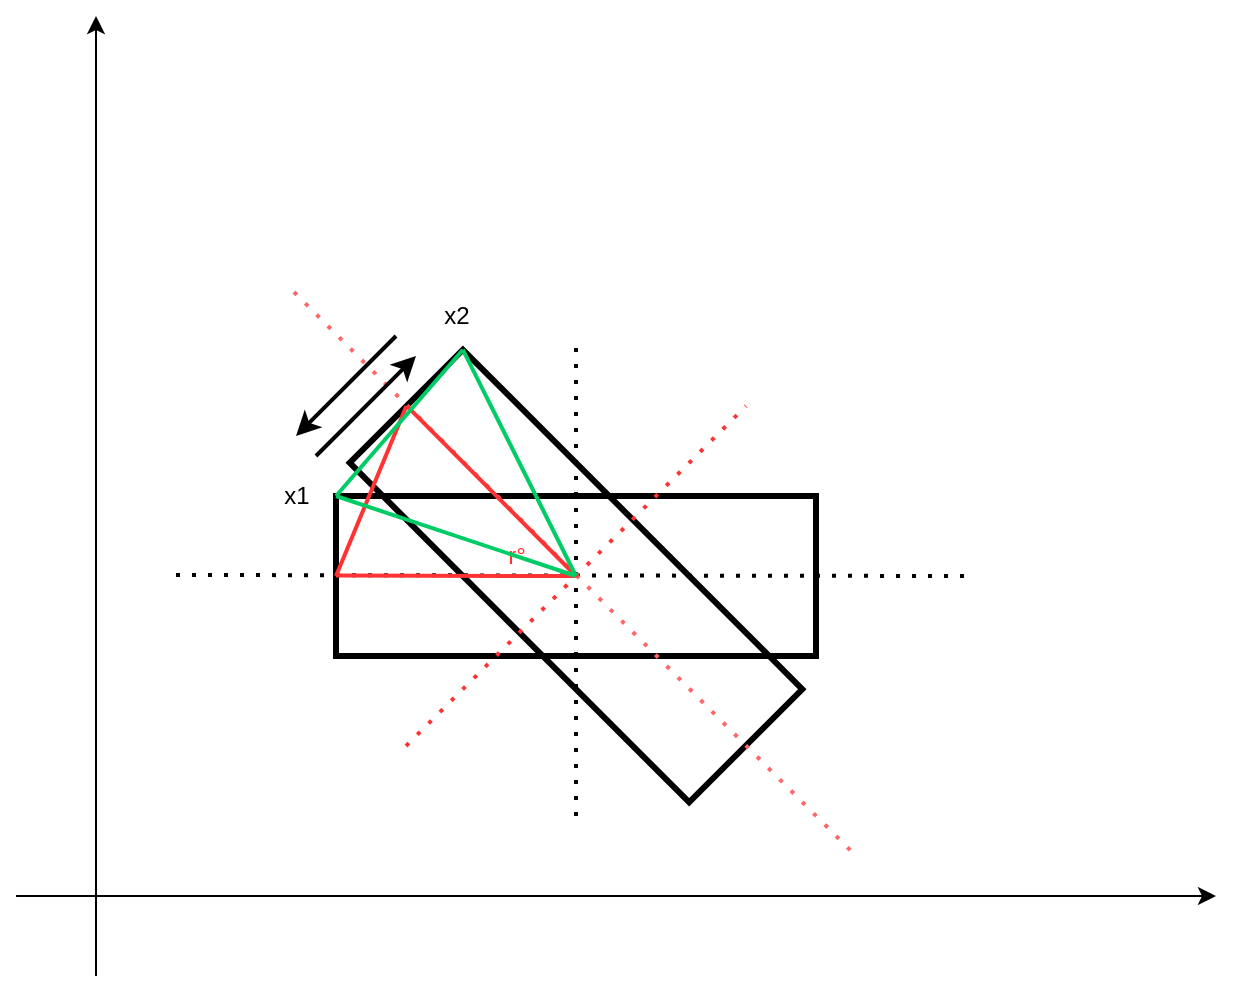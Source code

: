 <mxfile version="18.0.3" type="github">
  <diagram id="zwh3qw1FQX5kJViCthl1" name="第 1 页">
    <mxGraphModel dx="1129" dy="753" grid="1" gridSize="10" guides="1" tooltips="1" connect="1" arrows="1" fold="1" page="1" pageScale="1" pageWidth="827" pageHeight="1169" math="0" shadow="0">
      <root>
        <mxCell id="0" />
        <mxCell id="1" parent="0" />
        <mxCell id="qcC7Ru4h3FQqWyemKTz--5" value="" style="endArrow=classic;html=1;rounded=0;" parent="1" edge="1">
          <mxGeometry width="50" height="50" relative="1" as="geometry">
            <mxPoint x="120" y="600" as="sourcePoint" />
            <mxPoint x="720" y="600" as="targetPoint" />
          </mxGeometry>
        </mxCell>
        <mxCell id="qcC7Ru4h3FQqWyemKTz--6" value="" style="endArrow=classic;html=1;rounded=0;" parent="1" edge="1">
          <mxGeometry width="50" height="50" relative="1" as="geometry">
            <mxPoint x="160" y="640" as="sourcePoint" />
            <mxPoint x="160" y="160" as="targetPoint" />
          </mxGeometry>
        </mxCell>
        <mxCell id="qcC7Ru4h3FQqWyemKTz--9" value="" style="rounded=0;whiteSpace=wrap;html=1;strokeWidth=3;fillColor=none;" parent="1" vertex="1">
          <mxGeometry x="280" y="400" width="240" height="80" as="geometry" />
        </mxCell>
        <mxCell id="qcC7Ru4h3FQqWyemKTz--12" value="" style="endArrow=none;dashed=1;html=1;dashPattern=1 3;strokeWidth=2;rounded=0;" parent="1" edge="1">
          <mxGeometry width="50" height="50" relative="1" as="geometry">
            <mxPoint x="200" y="439.5" as="sourcePoint" />
            <mxPoint x="600" y="440" as="targetPoint" />
          </mxGeometry>
        </mxCell>
        <mxCell id="qcC7Ru4h3FQqWyemKTz--13" value="" style="endArrow=none;dashed=1;html=1;dashPattern=1 3;strokeWidth=2;rounded=0;" parent="1" edge="1">
          <mxGeometry width="50" height="50" relative="1" as="geometry">
            <mxPoint x="400" y="560" as="sourcePoint" />
            <mxPoint x="400" y="320" as="targetPoint" />
          </mxGeometry>
        </mxCell>
        <mxCell id="qcC7Ru4h3FQqWyemKTz--29" value="" style="group;rotation=90;" parent="1" vertex="1" connectable="0">
          <mxGeometry x="200" y="320" width="400" height="240" as="geometry" />
        </mxCell>
        <mxCell id="qcC7Ru4h3FQqWyemKTz--26" value="" style="rounded=0;whiteSpace=wrap;html=1;strokeWidth=3;fillColor=none;direction=west;rotation=45;" parent="qcC7Ru4h3FQqWyemKTz--29" vertex="1">
          <mxGeometry x="80" y="80" width="240" height="80" as="geometry" />
        </mxCell>
        <mxCell id="qcC7Ru4h3FQqWyemKTz--27" value="" style="endArrow=none;dashed=1;html=1;dashPattern=1 3;strokeWidth=2;rounded=0;strokeColor=#FF6666;" parent="qcC7Ru4h3FQqWyemKTz--29" edge="1">
          <mxGeometry width="50" height="50" relative="1" as="geometry">
            <mxPoint x="59" y="-22" as="sourcePoint" />
            <mxPoint x="341" y="261" as="targetPoint" />
          </mxGeometry>
        </mxCell>
        <mxCell id="qcC7Ru4h3FQqWyemKTz--28" value="" style="endArrow=none;dashed=1;html=1;dashPattern=1 3;strokeWidth=2;rounded=0;strokeColor=#FF3333;" parent="qcC7Ru4h3FQqWyemKTz--29" edge="1">
          <mxGeometry width="50" height="50" relative="1" as="geometry">
            <mxPoint x="115" y="205" as="sourcePoint" />
            <mxPoint x="285" y="35" as="targetPoint" />
          </mxGeometry>
        </mxCell>
        <mxCell id="_qcrwI-QYqcX5n7XYBwF-2" value="" style="endArrow=none;html=1;rounded=0;strokeColor=#FF3333;strokeWidth=2;" edge="1" parent="qcC7Ru4h3FQqWyemKTz--29">
          <mxGeometry width="50" height="50" relative="1" as="geometry">
            <mxPoint x="80" y="119.78" as="sourcePoint" />
            <mxPoint x="200" y="120" as="targetPoint" />
          </mxGeometry>
        </mxCell>
        <mxCell id="_qcrwI-QYqcX5n7XYBwF-1" value="" style="endArrow=none;html=1;rounded=0;strokeWidth=2;strokeColor=#FF3333;exitX=1;exitY=0.504;exitDx=0;exitDy=0;exitPerimeter=0;" edge="1" parent="qcC7Ru4h3FQqWyemKTz--29" source="qcC7Ru4h3FQqWyemKTz--26">
          <mxGeometry width="50" height="50" relative="1" as="geometry">
            <mxPoint x="110" y="40" as="sourcePoint" />
            <mxPoint x="200" y="120" as="targetPoint" />
          </mxGeometry>
        </mxCell>
        <mxCell id="_qcrwI-QYqcX5n7XYBwF-3" value="" style="endArrow=none;html=1;rounded=0;strokeWidth=2;strokeColor=#FF3333;entryX=1;entryY=0.5;entryDx=0;entryDy=0;" edge="1" parent="qcC7Ru4h3FQqWyemKTz--29" target="qcC7Ru4h3FQqWyemKTz--26">
          <mxGeometry width="50" height="50" relative="1" as="geometry">
            <mxPoint x="80" y="120" as="sourcePoint" />
            <mxPoint x="130" y="70" as="targetPoint" />
          </mxGeometry>
        </mxCell>
        <mxCell id="_qcrwI-QYqcX5n7XYBwF-4" value="" style="endArrow=none;html=1;rounded=0;strokeColor=#00CC66;strokeWidth=2;entryX=1;entryY=1;entryDx=0;entryDy=0;" edge="1" parent="qcC7Ru4h3FQqWyemKTz--29" target="qcC7Ru4h3FQqWyemKTz--26">
          <mxGeometry width="50" height="50" relative="1" as="geometry">
            <mxPoint x="80" y="80" as="sourcePoint" />
            <mxPoint x="130" y="30" as="targetPoint" />
          </mxGeometry>
        </mxCell>
        <mxCell id="_qcrwI-QYqcX5n7XYBwF-5" value="" style="endArrow=none;html=1;rounded=0;strokeColor=#00CC66;strokeWidth=2;entryX=1;entryY=1;entryDx=0;entryDy=0;" edge="1" parent="qcC7Ru4h3FQqWyemKTz--29" target="qcC7Ru4h3FQqWyemKTz--26">
          <mxGeometry width="50" height="50" relative="1" as="geometry">
            <mxPoint x="200" y="120" as="sourcePoint" />
            <mxPoint x="190" y="10" as="targetPoint" />
          </mxGeometry>
        </mxCell>
        <mxCell id="_qcrwI-QYqcX5n7XYBwF-9" value="r°" style="text;html=1;align=center;verticalAlign=middle;resizable=0;points=[];autosize=1;strokeColor=none;fillColor=none;fontColor=#FF3333;opacity=0;" vertex="1" parent="qcC7Ru4h3FQqWyemKTz--29">
          <mxGeometry x="160" y="100" width="20" height="20" as="geometry" />
        </mxCell>
        <mxCell id="_qcrwI-QYqcX5n7XYBwF-11" value="" style="endArrow=classic;html=1;rounded=0;fontColor=#FF3333;strokeColor=#000000;strokeWidth=2;" edge="1" parent="qcC7Ru4h3FQqWyemKTz--29">
          <mxGeometry width="50" height="50" relative="1" as="geometry">
            <mxPoint x="70" y="60" as="sourcePoint" />
            <mxPoint x="120" y="10" as="targetPoint" />
          </mxGeometry>
        </mxCell>
        <mxCell id="_qcrwI-QYqcX5n7XYBwF-12" value="" style="endArrow=classic;html=1;rounded=0;fontColor=#FF3333;strokeColor=#000000;strokeWidth=2;" edge="1" parent="qcC7Ru4h3FQqWyemKTz--29">
          <mxGeometry width="50" height="50" relative="1" as="geometry">
            <mxPoint x="110" as="sourcePoint" />
            <mxPoint x="60" y="50" as="targetPoint" />
          </mxGeometry>
        </mxCell>
        <mxCell id="qcC7Ru4h3FQqWyemKTz--35" value="x1" style="text;html=1;align=center;verticalAlign=middle;resizable=0;points=[];autosize=1;strokeColor=none;fillColor=none;" parent="1" vertex="1">
          <mxGeometry x="245" y="390" width="30" height="20" as="geometry" />
        </mxCell>
        <mxCell id="qcC7Ru4h3FQqWyemKTz--36" value="x2" style="text;html=1;align=center;verticalAlign=middle;resizable=0;points=[];autosize=1;strokeColor=none;fillColor=none;" parent="1" vertex="1">
          <mxGeometry x="325" y="300" width="30" height="20" as="geometry" />
        </mxCell>
        <mxCell id="_qcrwI-QYqcX5n7XYBwF-6" value="" style="endArrow=none;html=1;rounded=0;strokeColor=#00CC66;strokeWidth=2;" edge="1" parent="1">
          <mxGeometry width="50" height="50" relative="1" as="geometry">
            <mxPoint x="280" y="400" as="sourcePoint" />
            <mxPoint x="400" y="440" as="targetPoint" />
          </mxGeometry>
        </mxCell>
      </root>
    </mxGraphModel>
  </diagram>
</mxfile>
